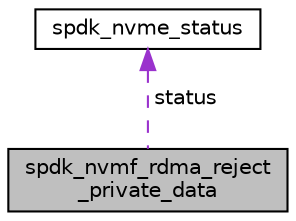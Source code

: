 digraph "spdk_nvmf_rdma_reject_private_data"
{
  edge [fontname="Helvetica",fontsize="10",labelfontname="Helvetica",labelfontsize="10"];
  node [fontname="Helvetica",fontsize="10",shape=record];
  Node1 [label="spdk_nvmf_rdma_reject\l_private_data",height=0.2,width=0.4,color="black", fillcolor="grey75", style="filled", fontcolor="black"];
  Node2 -> Node1 [dir="back",color="darkorchid3",fontsize="10",style="dashed",label=" status" ,fontname="Helvetica"];
  Node2 [label="spdk_nvme_status",height=0.2,width=0.4,color="black", fillcolor="white", style="filled",URL="$structspdk__nvme__status.html"];
}
